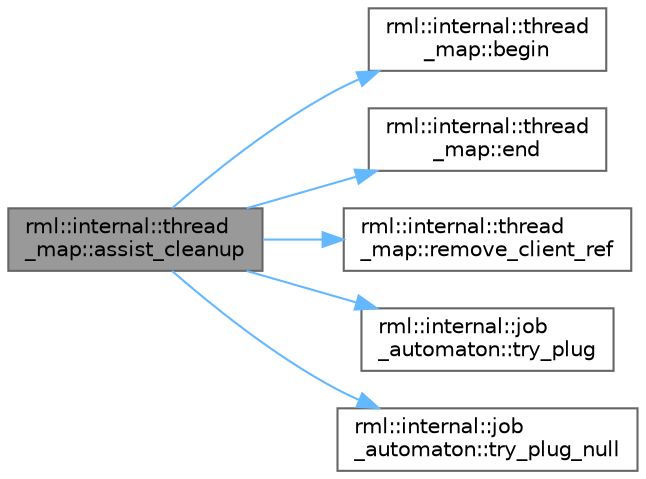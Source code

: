 digraph "rml::internal::thread_map::assist_cleanup"
{
 // LATEX_PDF_SIZE
  bgcolor="transparent";
  edge [fontname=Helvetica,fontsize=10,labelfontname=Helvetica,labelfontsize=10];
  node [fontname=Helvetica,fontsize=10,shape=box,height=0.2,width=0.4];
  rankdir="LR";
  Node1 [id="Node000001",label="rml::internal::thread\l_map::assist_cleanup",height=0.2,width=0.4,color="gray40", fillcolor="grey60", style="filled", fontcolor="black",tooltip=" "];
  Node1 -> Node2 [id="edge1_Node000001_Node000002",color="steelblue1",style="solid",tooltip=" "];
  Node2 [id="Node000002",label="rml::internal::thread\l_map::begin",height=0.2,width=0.4,color="grey40", fillcolor="white", style="filled",URL="$classrml_1_1internal_1_1thread__map.html#a49c6d1883cda2ad44a23b97a8eb2caeb",tooltip=" "];
  Node1 -> Node3 [id="edge2_Node000001_Node000003",color="steelblue1",style="solid",tooltip=" "];
  Node3 [id="Node000003",label="rml::internal::thread\l_map::end",height=0.2,width=0.4,color="grey40", fillcolor="white", style="filled",URL="$classrml_1_1internal_1_1thread__map.html#a0151c43180c743744d2300fe38e471fa",tooltip=" "];
  Node1 -> Node4 [id="edge3_Node000001_Node000004",color="steelblue1",style="solid",tooltip=" "];
  Node4 [id="Node000004",label="rml::internal::thread\l_map::remove_client_ref",height=0.2,width=0.4,color="grey40", fillcolor="white", style="filled",URL="$classrml_1_1internal_1_1thread__map.html#a5f92061bc2464e9b3dab697972dddba1",tooltip=" "];
  Node1 -> Node5 [id="edge4_Node000001_Node000005",color="steelblue1",style="solid",tooltip=" "];
  Node5 [id="Node000005",label="rml::internal::job\l_automaton::try_plug",height=0.2,width=0.4,color="grey40", fillcolor="white", style="filled",URL="$classrml_1_1internal_1_1job__automaton.html#aecec366a488ff3144fa9be54fc2cce94",tooltip="Try to transition to -1. If successful, set j to contents and return true."];
  Node1 -> Node6 [id="edge5_Node000001_Node000006",color="steelblue1",style="solid",tooltip=" "];
  Node6 [id="Node000006",label="rml::internal::job\l_automaton::try_plug_null",height=0.2,width=0.4,color="grey40", fillcolor="white", style="filled",URL="$classrml_1_1internal_1_1job__automaton.html#aa02562dab9cd5c9fea74de1230954a52",tooltip="Transition 0-->-1"];
}
